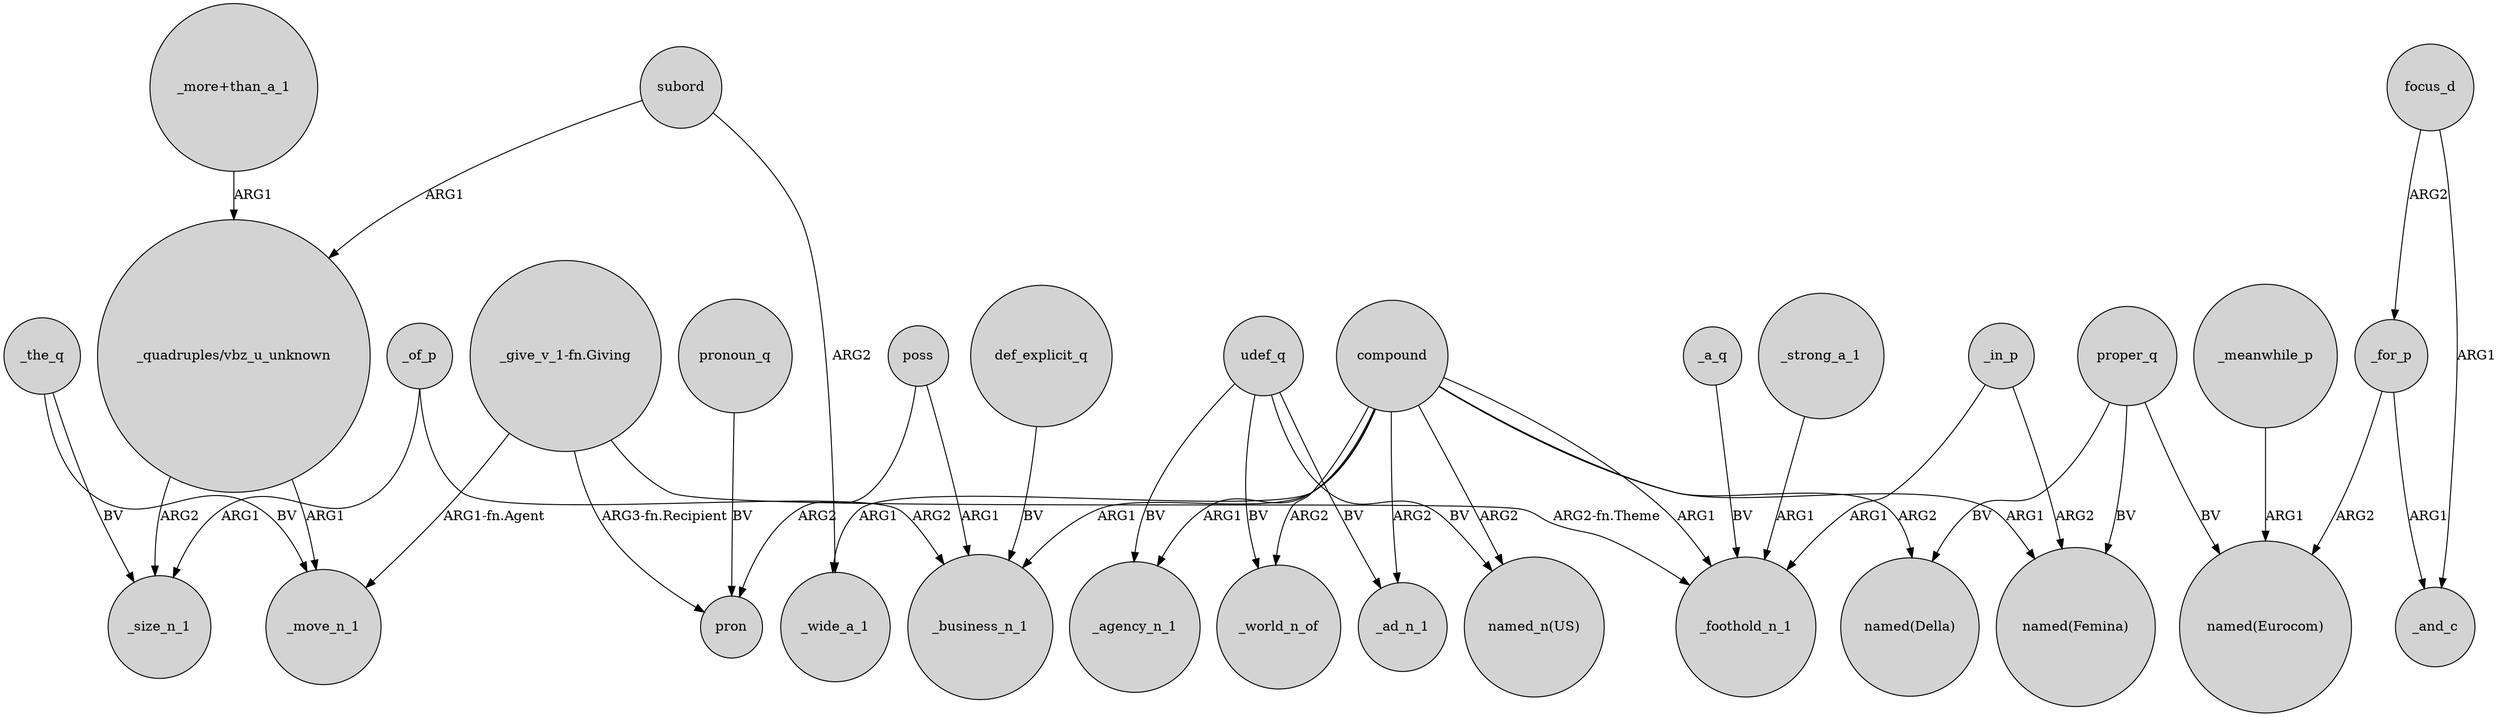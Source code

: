 digraph {
	node [shape=circle style=filled]
	_the_q -> _size_n_1 [label=BV]
	compound -> _agency_n_1 [label=ARG1]
	udef_q -> "named_n(US)" [label=BV]
	compound -> _ad_n_1 [label=ARG2]
	poss -> pron [label=ARG2]
	_a_q -> _foothold_n_1 [label=BV]
	compound -> _world_n_of [label=ARG2]
	proper_q -> "named(Eurocom)" [label=BV]
	poss -> _business_n_1 [label=ARG1]
	udef_q -> _world_n_of [label=BV]
	"_quadruples/vbz_u_unknown" -> _size_n_1 [label=ARG2]
	_for_p -> "named(Eurocom)" [label=ARG2]
	_strong_a_1 -> _foothold_n_1 [label=ARG1]
	_the_q -> _move_n_1 [label=BV]
	compound -> "named(Femina)" [label=ARG1]
	compound -> "named_n(US)" [label=ARG2]
	focus_d -> _for_p [label=ARG2]
	_in_p -> _foothold_n_1 [label=ARG1]
	_of_p -> _business_n_1 [label=ARG2]
	subord -> _wide_a_1 [label=ARG2]
	_of_p -> _size_n_1 [label=ARG1]
	pronoun_q -> pron [label=BV]
	compound -> _foothold_n_1 [label=ARG1]
	compound -> _wide_a_1 [label=ARG1]
	"_give_v_1-fn.Giving" -> _move_n_1 [label="ARG1-fn.Agent"]
	compound -> "named(Della)" [label=ARG2]
	proper_q -> "named(Della)" [label=BV]
	compound -> _business_n_1 [label=ARG1]
	focus_d -> _and_c [label=ARG1]
	udef_q -> _ad_n_1 [label=BV]
	proper_q -> "named(Femina)" [label=BV]
	udef_q -> _agency_n_1 [label=BV]
	_meanwhile_p -> "named(Eurocom)" [label=ARG1]
	"_more+than_a_1" -> "_quadruples/vbz_u_unknown" [label=ARG1]
	"_give_v_1-fn.Giving" -> _foothold_n_1 [label="ARG2-fn.Theme"]
	"_quadruples/vbz_u_unknown" -> _move_n_1 [label=ARG1]
	subord -> "_quadruples/vbz_u_unknown" [label=ARG1]
	_in_p -> "named(Femina)" [label=ARG2]
	"_give_v_1-fn.Giving" -> pron [label="ARG3-fn.Recipient"]
	def_explicit_q -> _business_n_1 [label=BV]
	_for_p -> _and_c [label=ARG1]
}
